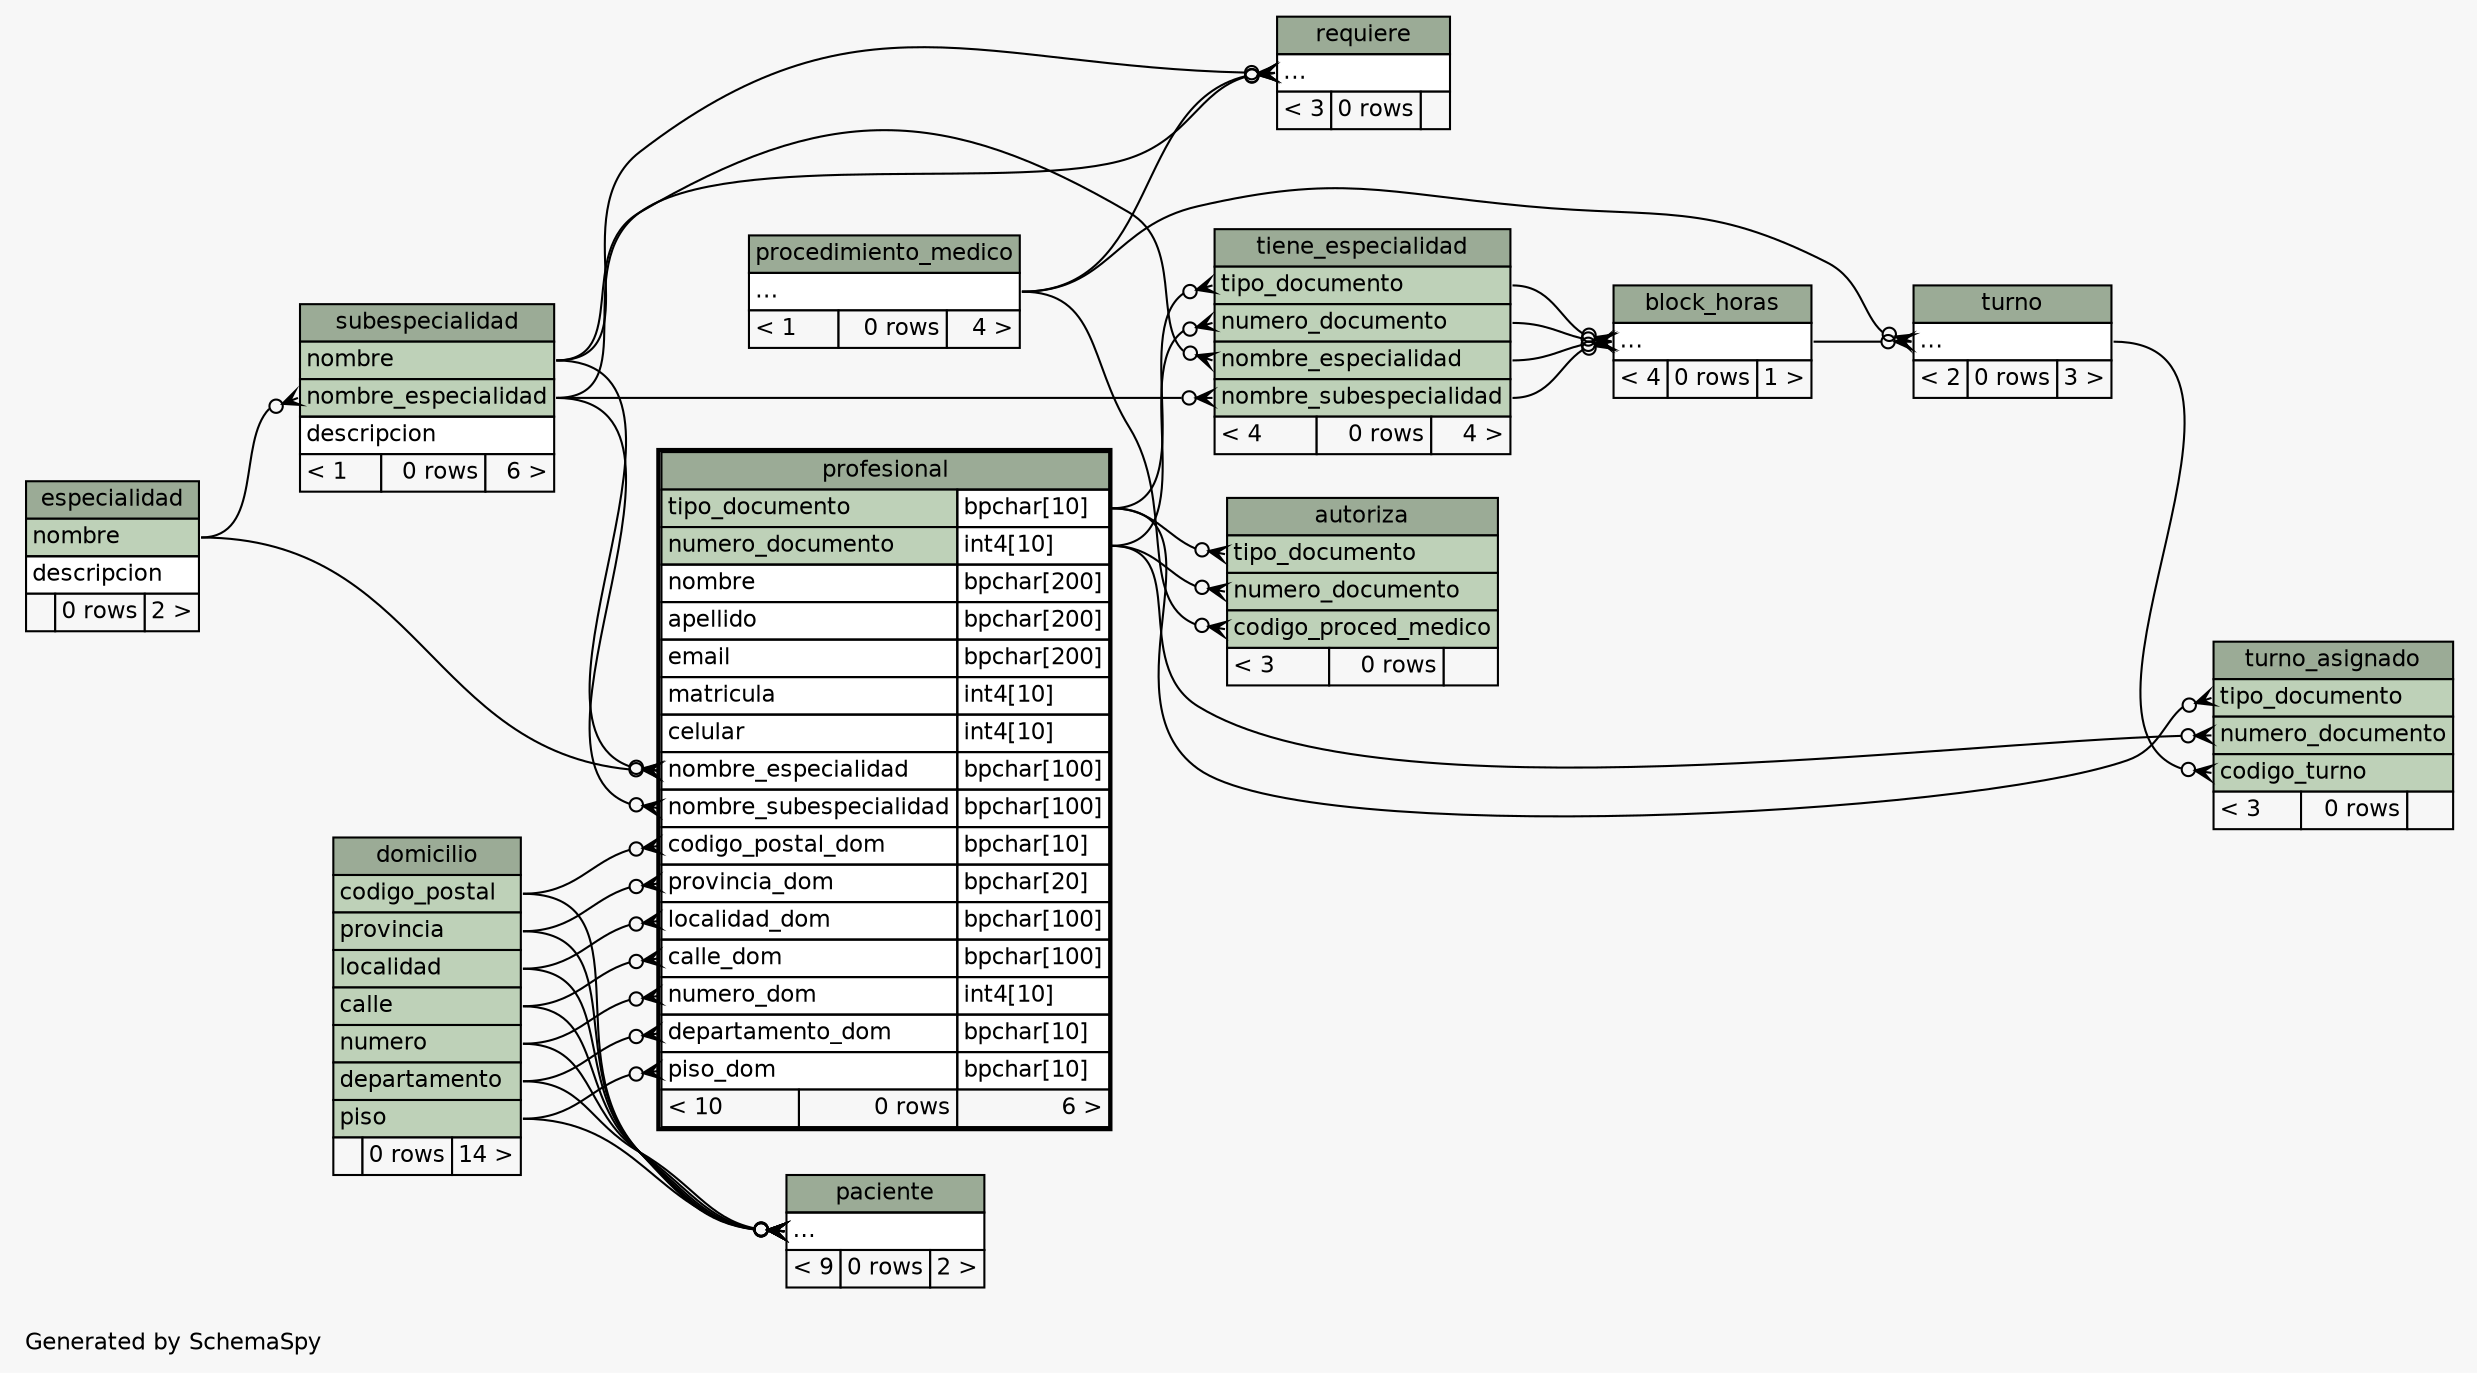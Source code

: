 // dot 2.26.3 on Linux 3.8.0-35-generic
// SchemaSpy rev 590
digraph "twoDegreesRelationshipsDiagram" {
  graph [
    rankdir="RL"
    bgcolor="#f7f7f7"
    label="\nGenerated by SchemaSpy"
    labeljust="l"
    nodesep="0.18"
    ranksep="0.46"
    fontname="Helvetica"
    fontsize="11"
  ];
  node [
    fontname="Helvetica"
    fontsize="11"
    shape="plaintext"
  ];
  edge [
    arrowsize="0.8"
  ];
  "autoriza":"codigo_proced_medico":w -> "procedimiento_medico":"elipses":e [arrowhead=none dir=back arrowtail=crowodot];
  "autoriza":"numero_documento":w -> "profesional":"numero_documento.type":e [arrowhead=none dir=back arrowtail=crowodot];
  "autoriza":"tipo_documento":w -> "profesional":"tipo_documento.type":e [arrowhead=none dir=back arrowtail=crowodot];
  "block_horas":"elipses":w -> "tiene_especialidad":"nombre_especialidad":e [arrowhead=none dir=back arrowtail=crowodot];
  "block_horas":"elipses":w -> "tiene_especialidad":"nombre_subespecialidad":e [arrowhead=none dir=back arrowtail=crowodot];
  "block_horas":"elipses":w -> "tiene_especialidad":"numero_documento":e [arrowhead=none dir=back arrowtail=crowodot];
  "block_horas":"elipses":w -> "tiene_especialidad":"tipo_documento":e [arrowhead=none dir=back arrowtail=crowodot];
  "paciente":"elipses":w -> "domicilio":"calle":e [arrowhead=none dir=back arrowtail=crowodot];
  "paciente":"elipses":w -> "domicilio":"codigo_postal":e [arrowhead=none dir=back arrowtail=crowodot];
  "paciente":"elipses":w -> "domicilio":"departamento":e [arrowhead=none dir=back arrowtail=crowodot];
  "paciente":"elipses":w -> "domicilio":"localidad":e [arrowhead=none dir=back arrowtail=crowodot];
  "paciente":"elipses":w -> "domicilio":"numero":e [arrowhead=none dir=back arrowtail=crowodot];
  "paciente":"elipses":w -> "domicilio":"piso":e [arrowhead=none dir=back arrowtail=crowodot];
  "paciente":"elipses":w -> "domicilio":"provincia":e [arrowhead=none dir=back arrowtail=crowodot];
  "profesional":"calle_dom":w -> "domicilio":"calle":e [arrowhead=none dir=back arrowtail=crowodot];
  "profesional":"codigo_postal_dom":w -> "domicilio":"codigo_postal":e [arrowhead=none dir=back arrowtail=crowodot];
  "profesional":"departamento_dom":w -> "domicilio":"departamento":e [arrowhead=none dir=back arrowtail=crowodot];
  "profesional":"localidad_dom":w -> "domicilio":"localidad":e [arrowhead=none dir=back arrowtail=crowodot];
  "profesional":"nombre_especialidad":w -> "especialidad":"nombre":e [arrowhead=none dir=back arrowtail=crowodot];
  "profesional":"nombre_especialidad":w -> "subespecialidad":"nombre":e [arrowhead=none dir=back arrowtail=crowodot];
  "profesional":"nombre_subespecialidad":w -> "subespecialidad":"nombre_especialidad":e [arrowhead=none dir=back arrowtail=crowodot];
  "profesional":"numero_dom":w -> "domicilio":"numero":e [arrowhead=none dir=back arrowtail=crowodot];
  "profesional":"piso_dom":w -> "domicilio":"piso":e [arrowhead=none dir=back arrowtail=crowodot];
  "profesional":"provincia_dom":w -> "domicilio":"provincia":e [arrowhead=none dir=back arrowtail=crowodot];
  "requiere":"elipses":w -> "procedimiento_medico":"elipses":e [arrowhead=none dir=back arrowtail=crowodot];
  "requiere":"elipses":w -> "subespecialidad":"nombre":e [arrowhead=none dir=back arrowtail=crowodot];
  "requiere":"elipses":w -> "subespecialidad":"nombre_especialidad":e [arrowhead=none dir=back arrowtail=crowodot];
  "subespecialidad":"nombre_especialidad":w -> "especialidad":"nombre":e [arrowhead=none dir=back arrowtail=crowodot];
  "tiene_especialidad":"nombre_especialidad":w -> "subespecialidad":"nombre":e [arrowhead=none dir=back arrowtail=crowodot];
  "tiene_especialidad":"nombre_subespecialidad":w -> "subespecialidad":"nombre_especialidad":e [arrowhead=none dir=back arrowtail=crowodot];
  "tiene_especialidad":"numero_documento":w -> "profesional":"numero_documento.type":e [arrowhead=none dir=back arrowtail=crowodot];
  "tiene_especialidad":"tipo_documento":w -> "profesional":"tipo_documento.type":e [arrowhead=none dir=back arrowtail=crowodot];
  "turno":"elipses":w -> "block_horas":"elipses":e [arrowhead=none dir=back arrowtail=crowodot];
  "turno":"elipses":w -> "procedimiento_medico":"elipses":e [arrowhead=none dir=back arrowtail=crowodot];
  "turno_asignado":"codigo_turno":w -> "turno":"elipses":e [arrowhead=none dir=back arrowtail=crowodot];
  "turno_asignado":"numero_documento":w -> "profesional":"numero_documento.type":e [arrowhead=none dir=back arrowtail=crowodot];
  "turno_asignado":"tipo_documento":w -> "profesional":"tipo_documento.type":e [arrowhead=none dir=back arrowtail=crowodot];
  "autoriza" [
    label=<
    <TABLE BORDER="0" CELLBORDER="1" CELLSPACING="0" BGCOLOR="#ffffff">
      <TR><TD COLSPAN="3" BGCOLOR="#9bab96" ALIGN="CENTER">autoriza</TD></TR>
      <TR><TD PORT="tipo_documento" COLSPAN="3" BGCOLOR="#bed1b8" ALIGN="LEFT">tipo_documento</TD></TR>
      <TR><TD PORT="numero_documento" COLSPAN="3" BGCOLOR="#bed1b8" ALIGN="LEFT">numero_documento</TD></TR>
      <TR><TD PORT="codigo_proced_medico" COLSPAN="3" BGCOLOR="#bed1b8" ALIGN="LEFT">codigo_proced_medico</TD></TR>
      <TR><TD ALIGN="LEFT" BGCOLOR="#f7f7f7">&lt; 3</TD><TD ALIGN="RIGHT" BGCOLOR="#f7f7f7">0 rows</TD><TD ALIGN="RIGHT" BGCOLOR="#f7f7f7">  </TD></TR>
    </TABLE>>
    URL="autoriza.html"
    tooltip="autoriza"
  ];
  "block_horas" [
    label=<
    <TABLE BORDER="0" CELLBORDER="1" CELLSPACING="0" BGCOLOR="#ffffff">
      <TR><TD COLSPAN="3" BGCOLOR="#9bab96" ALIGN="CENTER">block_horas</TD></TR>
      <TR><TD PORT="elipses" COLSPAN="3" ALIGN="LEFT">...</TD></TR>
      <TR><TD ALIGN="LEFT" BGCOLOR="#f7f7f7">&lt; 4</TD><TD ALIGN="RIGHT" BGCOLOR="#f7f7f7">0 rows</TD><TD ALIGN="RIGHT" BGCOLOR="#f7f7f7">1 &gt;</TD></TR>
    </TABLE>>
    URL="block_horas.html"
    tooltip="block_horas"
  ];
  "domicilio" [
    label=<
    <TABLE BORDER="0" CELLBORDER="1" CELLSPACING="0" BGCOLOR="#ffffff">
      <TR><TD COLSPAN="3" BGCOLOR="#9bab96" ALIGN="CENTER">domicilio</TD></TR>
      <TR><TD PORT="codigo_postal" COLSPAN="3" BGCOLOR="#bed1b8" ALIGN="LEFT">codigo_postal</TD></TR>
      <TR><TD PORT="provincia" COLSPAN="3" BGCOLOR="#bed1b8" ALIGN="LEFT">provincia</TD></TR>
      <TR><TD PORT="localidad" COLSPAN="3" BGCOLOR="#bed1b8" ALIGN="LEFT">localidad</TD></TR>
      <TR><TD PORT="calle" COLSPAN="3" BGCOLOR="#bed1b8" ALIGN="LEFT">calle</TD></TR>
      <TR><TD PORT="numero" COLSPAN="3" BGCOLOR="#bed1b8" ALIGN="LEFT">numero</TD></TR>
      <TR><TD PORT="departamento" COLSPAN="3" BGCOLOR="#bed1b8" ALIGN="LEFT">departamento</TD></TR>
      <TR><TD PORT="piso" COLSPAN="3" BGCOLOR="#bed1b8" ALIGN="LEFT">piso</TD></TR>
      <TR><TD ALIGN="LEFT" BGCOLOR="#f7f7f7">  </TD><TD ALIGN="RIGHT" BGCOLOR="#f7f7f7">0 rows</TD><TD ALIGN="RIGHT" BGCOLOR="#f7f7f7">14 &gt;</TD></TR>
    </TABLE>>
    URL="domicilio.html"
    tooltip="domicilio"
  ];
  "especialidad" [
    label=<
    <TABLE BORDER="0" CELLBORDER="1" CELLSPACING="0" BGCOLOR="#ffffff">
      <TR><TD COLSPAN="3" BGCOLOR="#9bab96" ALIGN="CENTER">especialidad</TD></TR>
      <TR><TD PORT="nombre" COLSPAN="3" BGCOLOR="#bed1b8" ALIGN="LEFT">nombre</TD></TR>
      <TR><TD PORT="descripcion" COLSPAN="3" ALIGN="LEFT">descripcion</TD></TR>
      <TR><TD ALIGN="LEFT" BGCOLOR="#f7f7f7">  </TD><TD ALIGN="RIGHT" BGCOLOR="#f7f7f7">0 rows</TD><TD ALIGN="RIGHT" BGCOLOR="#f7f7f7">2 &gt;</TD></TR>
    </TABLE>>
    URL="especialidad.html"
    tooltip="especialidad"
  ];
  "paciente" [
    label=<
    <TABLE BORDER="0" CELLBORDER="1" CELLSPACING="0" BGCOLOR="#ffffff">
      <TR><TD COLSPAN="3" BGCOLOR="#9bab96" ALIGN="CENTER">paciente</TD></TR>
      <TR><TD PORT="elipses" COLSPAN="3" ALIGN="LEFT">...</TD></TR>
      <TR><TD ALIGN="LEFT" BGCOLOR="#f7f7f7">&lt; 9</TD><TD ALIGN="RIGHT" BGCOLOR="#f7f7f7">0 rows</TD><TD ALIGN="RIGHT" BGCOLOR="#f7f7f7">2 &gt;</TD></TR>
    </TABLE>>
    URL="paciente.html"
    tooltip="paciente"
  ];
  "procedimiento_medico" [
    label=<
    <TABLE BORDER="0" CELLBORDER="1" CELLSPACING="0" BGCOLOR="#ffffff">
      <TR><TD COLSPAN="3" BGCOLOR="#9bab96" ALIGN="CENTER">procedimiento_medico</TD></TR>
      <TR><TD PORT="elipses" COLSPAN="3" ALIGN="LEFT">...</TD></TR>
      <TR><TD ALIGN="LEFT" BGCOLOR="#f7f7f7">&lt; 1</TD><TD ALIGN="RIGHT" BGCOLOR="#f7f7f7">0 rows</TD><TD ALIGN="RIGHT" BGCOLOR="#f7f7f7">4 &gt;</TD></TR>
    </TABLE>>
    URL="procedimiento_medico.html"
    tooltip="procedimiento_medico"
  ];
  "profesional" [
    label=<
    <TABLE BORDER="2" CELLBORDER="1" CELLSPACING="0" BGCOLOR="#ffffff">
      <TR><TD COLSPAN="3" BGCOLOR="#9bab96" ALIGN="CENTER">profesional</TD></TR>
      <TR><TD PORT="tipo_documento" COLSPAN="2" BGCOLOR="#bed1b8" ALIGN="LEFT">tipo_documento</TD><TD PORT="tipo_documento.type" ALIGN="LEFT">bpchar[10]</TD></TR>
      <TR><TD PORT="numero_documento" COLSPAN="2" BGCOLOR="#bed1b8" ALIGN="LEFT">numero_documento</TD><TD PORT="numero_documento.type" ALIGN="LEFT">int4[10]</TD></TR>
      <TR><TD PORT="nombre" COLSPAN="2" ALIGN="LEFT">nombre</TD><TD PORT="nombre.type" ALIGN="LEFT">bpchar[200]</TD></TR>
      <TR><TD PORT="apellido" COLSPAN="2" ALIGN="LEFT">apellido</TD><TD PORT="apellido.type" ALIGN="LEFT">bpchar[200]</TD></TR>
      <TR><TD PORT="email" COLSPAN="2" ALIGN="LEFT">email</TD><TD PORT="email.type" ALIGN="LEFT">bpchar[200]</TD></TR>
      <TR><TD PORT="matricula" COLSPAN="2" ALIGN="LEFT">matricula</TD><TD PORT="matricula.type" ALIGN="LEFT">int4[10]</TD></TR>
      <TR><TD PORT="celular" COLSPAN="2" ALIGN="LEFT">celular</TD><TD PORT="celular.type" ALIGN="LEFT">int4[10]</TD></TR>
      <TR><TD PORT="nombre_especialidad" COLSPAN="2" ALIGN="LEFT">nombre_especialidad</TD><TD PORT="nombre_especialidad.type" ALIGN="LEFT">bpchar[100]</TD></TR>
      <TR><TD PORT="nombre_subespecialidad" COLSPAN="2" ALIGN="LEFT">nombre_subespecialidad</TD><TD PORT="nombre_subespecialidad.type" ALIGN="LEFT">bpchar[100]</TD></TR>
      <TR><TD PORT="codigo_postal_dom" COLSPAN="2" ALIGN="LEFT">codigo_postal_dom</TD><TD PORT="codigo_postal_dom.type" ALIGN="LEFT">bpchar[10]</TD></TR>
      <TR><TD PORT="provincia_dom" COLSPAN="2" ALIGN="LEFT">provincia_dom</TD><TD PORT="provincia_dom.type" ALIGN="LEFT">bpchar[20]</TD></TR>
      <TR><TD PORT="localidad_dom" COLSPAN="2" ALIGN="LEFT">localidad_dom</TD><TD PORT="localidad_dom.type" ALIGN="LEFT">bpchar[100]</TD></TR>
      <TR><TD PORT="calle_dom" COLSPAN="2" ALIGN="LEFT">calle_dom</TD><TD PORT="calle_dom.type" ALIGN="LEFT">bpchar[100]</TD></TR>
      <TR><TD PORT="numero_dom" COLSPAN="2" ALIGN="LEFT">numero_dom</TD><TD PORT="numero_dom.type" ALIGN="LEFT">int4[10]</TD></TR>
      <TR><TD PORT="departamento_dom" COLSPAN="2" ALIGN="LEFT">departamento_dom</TD><TD PORT="departamento_dom.type" ALIGN="LEFT">bpchar[10]</TD></TR>
      <TR><TD PORT="piso_dom" COLSPAN="2" ALIGN="LEFT">piso_dom</TD><TD PORT="piso_dom.type" ALIGN="LEFT">bpchar[10]</TD></TR>
      <TR><TD ALIGN="LEFT" BGCOLOR="#f7f7f7">&lt; 10</TD><TD ALIGN="RIGHT" BGCOLOR="#f7f7f7">0 rows</TD><TD ALIGN="RIGHT" BGCOLOR="#f7f7f7">6 &gt;</TD></TR>
    </TABLE>>
    URL="profesional.html"
    tooltip="profesional"
  ];
  "requiere" [
    label=<
    <TABLE BORDER="0" CELLBORDER="1" CELLSPACING="0" BGCOLOR="#ffffff">
      <TR><TD COLSPAN="3" BGCOLOR="#9bab96" ALIGN="CENTER">requiere</TD></TR>
      <TR><TD PORT="elipses" COLSPAN="3" ALIGN="LEFT">...</TD></TR>
      <TR><TD ALIGN="LEFT" BGCOLOR="#f7f7f7">&lt; 3</TD><TD ALIGN="RIGHT" BGCOLOR="#f7f7f7">0 rows</TD><TD ALIGN="RIGHT" BGCOLOR="#f7f7f7">  </TD></TR>
    </TABLE>>
    URL="requiere.html"
    tooltip="requiere"
  ];
  "subespecialidad" [
    label=<
    <TABLE BORDER="0" CELLBORDER="1" CELLSPACING="0" BGCOLOR="#ffffff">
      <TR><TD COLSPAN="3" BGCOLOR="#9bab96" ALIGN="CENTER">subespecialidad</TD></TR>
      <TR><TD PORT="nombre" COLSPAN="3" BGCOLOR="#bed1b8" ALIGN="LEFT">nombre</TD></TR>
      <TR><TD PORT="nombre_especialidad" COLSPAN="3" BGCOLOR="#bed1b8" ALIGN="LEFT">nombre_especialidad</TD></TR>
      <TR><TD PORT="descripcion" COLSPAN="3" ALIGN="LEFT">descripcion</TD></TR>
      <TR><TD ALIGN="LEFT" BGCOLOR="#f7f7f7">&lt; 1</TD><TD ALIGN="RIGHT" BGCOLOR="#f7f7f7">0 rows</TD><TD ALIGN="RIGHT" BGCOLOR="#f7f7f7">6 &gt;</TD></TR>
    </TABLE>>
    URL="subespecialidad.html"
    tooltip="subespecialidad"
  ];
  "tiene_especialidad" [
    label=<
    <TABLE BORDER="0" CELLBORDER="1" CELLSPACING="0" BGCOLOR="#ffffff">
      <TR><TD COLSPAN="3" BGCOLOR="#9bab96" ALIGN="CENTER">tiene_especialidad</TD></TR>
      <TR><TD PORT="tipo_documento" COLSPAN="3" BGCOLOR="#bed1b8" ALIGN="LEFT">tipo_documento</TD></TR>
      <TR><TD PORT="numero_documento" COLSPAN="3" BGCOLOR="#bed1b8" ALIGN="LEFT">numero_documento</TD></TR>
      <TR><TD PORT="nombre_especialidad" COLSPAN="3" BGCOLOR="#bed1b8" ALIGN="LEFT">nombre_especialidad</TD></TR>
      <TR><TD PORT="nombre_subespecialidad" COLSPAN="3" BGCOLOR="#bed1b8" ALIGN="LEFT">nombre_subespecialidad</TD></TR>
      <TR><TD ALIGN="LEFT" BGCOLOR="#f7f7f7">&lt; 4</TD><TD ALIGN="RIGHT" BGCOLOR="#f7f7f7">0 rows</TD><TD ALIGN="RIGHT" BGCOLOR="#f7f7f7">4 &gt;</TD></TR>
    </TABLE>>
    URL="tiene_especialidad.html"
    tooltip="tiene_especialidad"
  ];
  "turno" [
    label=<
    <TABLE BORDER="0" CELLBORDER="1" CELLSPACING="0" BGCOLOR="#ffffff">
      <TR><TD COLSPAN="3" BGCOLOR="#9bab96" ALIGN="CENTER">turno</TD></TR>
      <TR><TD PORT="elipses" COLSPAN="3" ALIGN="LEFT">...</TD></TR>
      <TR><TD ALIGN="LEFT" BGCOLOR="#f7f7f7">&lt; 2</TD><TD ALIGN="RIGHT" BGCOLOR="#f7f7f7">0 rows</TD><TD ALIGN="RIGHT" BGCOLOR="#f7f7f7">3 &gt;</TD></TR>
    </TABLE>>
    URL="turno.html"
    tooltip="turno"
  ];
  "turno_asignado" [
    label=<
    <TABLE BORDER="0" CELLBORDER="1" CELLSPACING="0" BGCOLOR="#ffffff">
      <TR><TD COLSPAN="3" BGCOLOR="#9bab96" ALIGN="CENTER">turno_asignado</TD></TR>
      <TR><TD PORT="tipo_documento" COLSPAN="3" BGCOLOR="#bed1b8" ALIGN="LEFT">tipo_documento</TD></TR>
      <TR><TD PORT="numero_documento" COLSPAN="3" BGCOLOR="#bed1b8" ALIGN="LEFT">numero_documento</TD></TR>
      <TR><TD PORT="codigo_turno" COLSPAN="3" BGCOLOR="#bed1b8" ALIGN="LEFT">codigo_turno</TD></TR>
      <TR><TD ALIGN="LEFT" BGCOLOR="#f7f7f7">&lt; 3</TD><TD ALIGN="RIGHT" BGCOLOR="#f7f7f7">0 rows</TD><TD ALIGN="RIGHT" BGCOLOR="#f7f7f7">  </TD></TR>
    </TABLE>>
    URL="turno_asignado.html"
    tooltip="turno_asignado"
  ];
}
